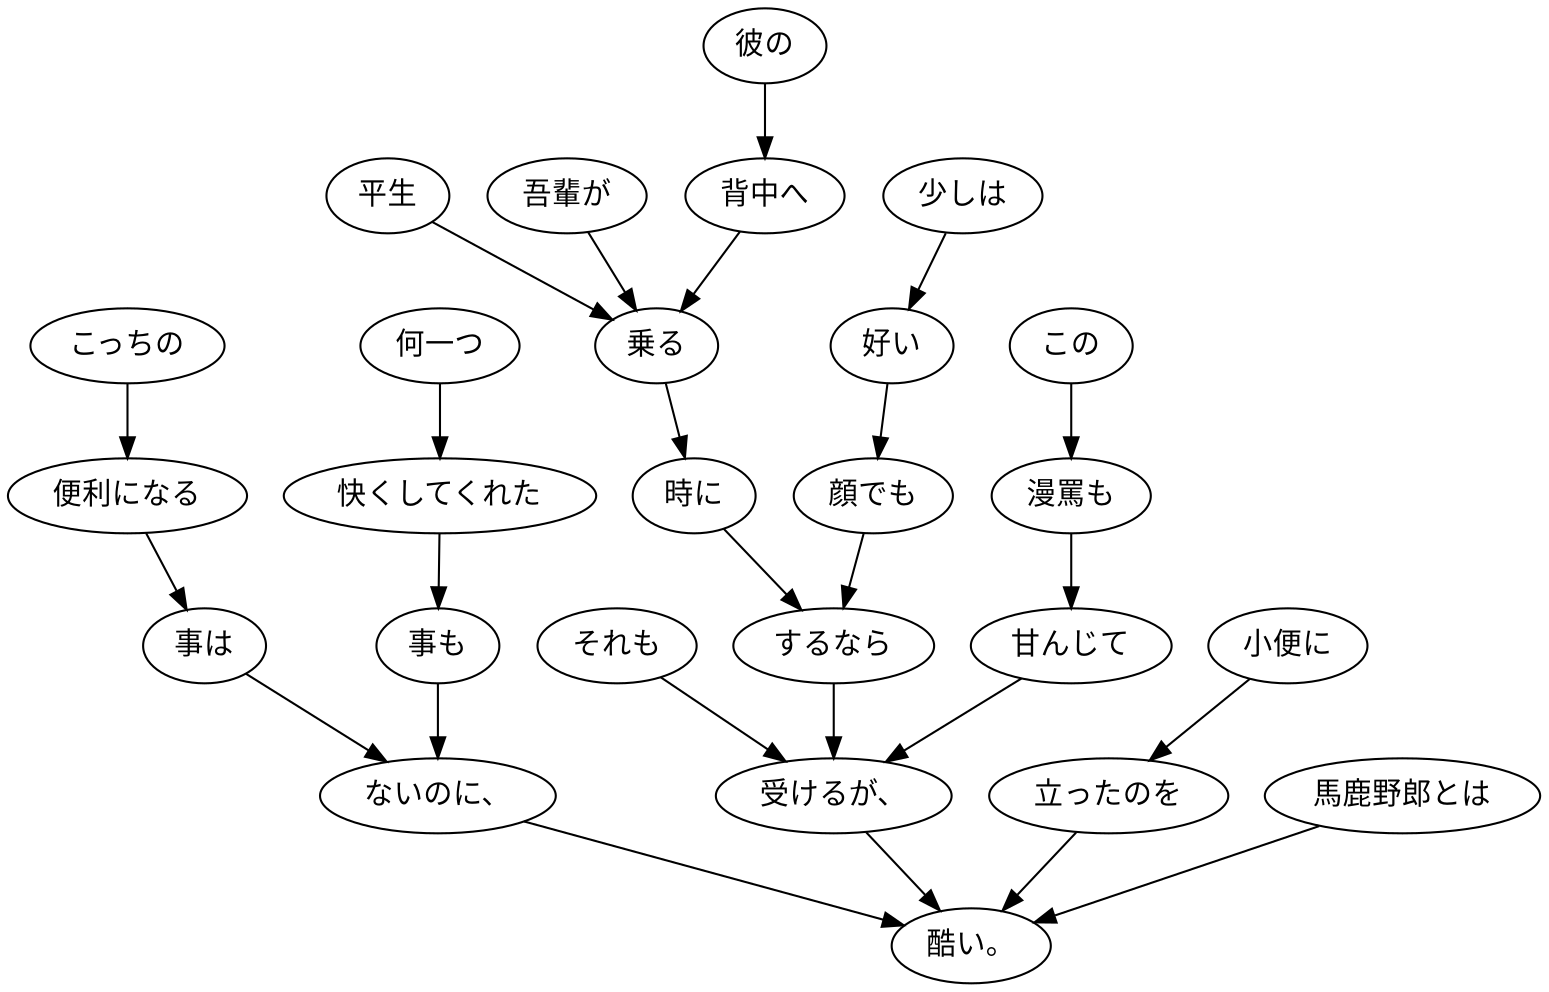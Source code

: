 digraph graph179 {
	node0 [label="それも"];
	node1 [label="平生"];
	node2 [label="吾輩が"];
	node3 [label="彼の"];
	node4 [label="背中へ"];
	node5 [label="乗る"];
	node6 [label="時に"];
	node7 [label="少しは"];
	node8 [label="好い"];
	node9 [label="顔でも"];
	node10 [label="するなら"];
	node11 [label="この"];
	node12 [label="漫罵も"];
	node13 [label="甘んじて"];
	node14 [label="受けるが、"];
	node15 [label="こっちの"];
	node16 [label="便利になる"];
	node17 [label="事は"];
	node18 [label="何一つ"];
	node19 [label="快くしてくれた"];
	node20 [label="事も"];
	node21 [label="ないのに、"];
	node22 [label="小便に"];
	node23 [label="立ったのを"];
	node24 [label="馬鹿野郎とは"];
	node25 [label="酷い。"];
	node0 -> node14;
	node1 -> node5;
	node2 -> node5;
	node3 -> node4;
	node4 -> node5;
	node5 -> node6;
	node6 -> node10;
	node7 -> node8;
	node8 -> node9;
	node9 -> node10;
	node10 -> node14;
	node11 -> node12;
	node12 -> node13;
	node13 -> node14;
	node14 -> node25;
	node15 -> node16;
	node16 -> node17;
	node17 -> node21;
	node18 -> node19;
	node19 -> node20;
	node20 -> node21;
	node21 -> node25;
	node22 -> node23;
	node23 -> node25;
	node24 -> node25;
}
